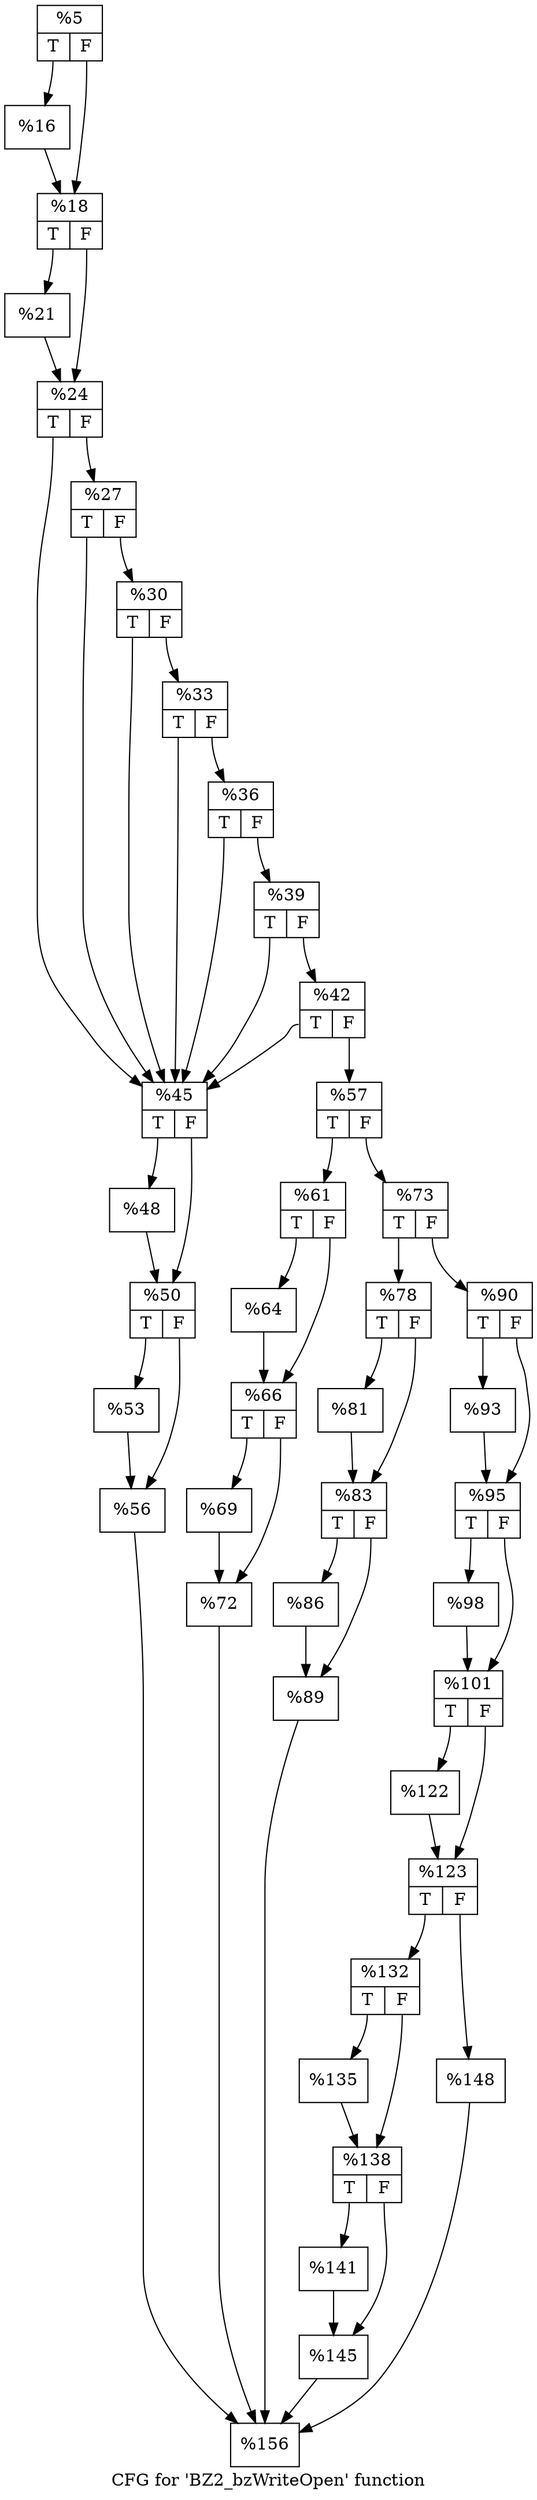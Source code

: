 digraph "CFG for 'BZ2_bzWriteOpen' function" {
	label="CFG for 'BZ2_bzWriteOpen' function";

	Node0x196bf70 [shape=record,label="{%5|{<s0>T|<s1>F}}"];
	Node0x196bf70:s0 -> Node0x196bd10;
	Node0x196bf70:s1 -> Node0x196c720;
	Node0x196bd10 [shape=record,label="{%16}"];
	Node0x196bd10 -> Node0x196c720;
	Node0x196c720 [shape=record,label="{%18|{<s0>T|<s1>F}}"];
	Node0x196c720:s0 -> Node0x196ca10;
	Node0x196c720:s1 -> Node0x196ca60;
	Node0x196ca10 [shape=record,label="{%21}"];
	Node0x196ca10 -> Node0x196ca60;
	Node0x196ca60 [shape=record,label="{%24|{<s0>T|<s1>F}}"];
	Node0x196ca60:s0 -> Node0x196cd60;
	Node0x196ca60:s1 -> Node0x196cdb0;
	Node0x196cdb0 [shape=record,label="{%27|{<s0>T|<s1>F}}"];
	Node0x196cdb0:s0 -> Node0x196cd60;
	Node0x196cdb0:s1 -> Node0x196cf60;
	Node0x196cf60 [shape=record,label="{%30|{<s0>T|<s1>F}}"];
	Node0x196cf60:s0 -> Node0x196cd60;
	Node0x196cf60:s1 -> Node0x196d110;
	Node0x196d110 [shape=record,label="{%33|{<s0>T|<s1>F}}"];
	Node0x196d110:s0 -> Node0x196cd60;
	Node0x196d110:s1 -> Node0x196d2c0;
	Node0x196d2c0 [shape=record,label="{%36|{<s0>T|<s1>F}}"];
	Node0x196d2c0:s0 -> Node0x196cd60;
	Node0x196d2c0:s1 -> Node0x196d470;
	Node0x196d470 [shape=record,label="{%39|{<s0>T|<s1>F}}"];
	Node0x196d470:s0 -> Node0x196cd60;
	Node0x196d470:s1 -> Node0x196d620;
	Node0x196d620 [shape=record,label="{%42|{<s0>T|<s1>F}}"];
	Node0x196d620:s0 -> Node0x196cd60;
	Node0x196d620:s1 -> Node0x196d7d0;
	Node0x196cd60 [shape=record,label="{%45|{<s0>T|<s1>F}}"];
	Node0x196cd60:s0 -> Node0x196d980;
	Node0x196cd60:s1 -> Node0x196d9d0;
	Node0x196d980 [shape=record,label="{%48}"];
	Node0x196d980 -> Node0x196d9d0;
	Node0x196d9d0 [shape=record,label="{%50|{<s0>T|<s1>F}}"];
	Node0x196d9d0:s0 -> Node0x196dcc0;
	Node0x196d9d0:s1 -> Node0x196dd10;
	Node0x196dcc0 [shape=record,label="{%53}"];
	Node0x196dcc0 -> Node0x196dd10;
	Node0x196dd10 [shape=record,label="{%56}"];
	Node0x196dd10 -> Node0x196e050;
	Node0x196d7d0 [shape=record,label="{%57|{<s0>T|<s1>F}}"];
	Node0x196d7d0:s0 -> Node0x196f3c0;
	Node0x196d7d0:s1 -> Node0x196f410;
	Node0x196f3c0 [shape=record,label="{%61|{<s0>T|<s1>F}}"];
	Node0x196f3c0:s0 -> Node0x196f5c0;
	Node0x196f3c0:s1 -> Node0x196f610;
	Node0x196f5c0 [shape=record,label="{%64}"];
	Node0x196f5c0 -> Node0x196f610;
	Node0x196f610 [shape=record,label="{%66|{<s0>T|<s1>F}}"];
	Node0x196f610:s0 -> Node0x196f930;
	Node0x196f610:s1 -> Node0x196f980;
	Node0x196f930 [shape=record,label="{%69}"];
	Node0x196f930 -> Node0x196f980;
	Node0x196f980 [shape=record,label="{%72}"];
	Node0x196f980 -> Node0x196e050;
	Node0x196f410 [shape=record,label="{%73|{<s0>T|<s1>F}}"];
	Node0x196f410:s0 -> Node0x196fff0;
	Node0x196f410:s1 -> Node0x1970040;
	Node0x196fff0 [shape=record,label="{%78|{<s0>T|<s1>F}}"];
	Node0x196fff0:s0 -> Node0x19701f0;
	Node0x196fff0:s1 -> Node0x1970240;
	Node0x19701f0 [shape=record,label="{%81}"];
	Node0x19701f0 -> Node0x1970240;
	Node0x1970240 [shape=record,label="{%83|{<s0>T|<s1>F}}"];
	Node0x1970240:s0 -> Node0x1970530;
	Node0x1970240:s1 -> Node0x1970580;
	Node0x1970530 [shape=record,label="{%86}"];
	Node0x1970530 -> Node0x1970580;
	Node0x1970580 [shape=record,label="{%89}"];
	Node0x1970580 -> Node0x196e050;
	Node0x1970040 [shape=record,label="{%90|{<s0>T|<s1>F}}"];
	Node0x1970040:s0 -> Node0x19709f0;
	Node0x1970040:s1 -> Node0x1970a40;
	Node0x19709f0 [shape=record,label="{%93}"];
	Node0x19709f0 -> Node0x1970a40;
	Node0x1970a40 [shape=record,label="{%95|{<s0>T|<s1>F}}"];
	Node0x1970a40:s0 -> Node0x1970d30;
	Node0x1970a40:s1 -> Node0x1970d80;
	Node0x1970d30 [shape=record,label="{%98}"];
	Node0x1970d30 -> Node0x1970d80;
	Node0x1970d80 [shape=record,label="{%101|{<s0>T|<s1>F}}"];
	Node0x1970d80:s0 -> Node0x1971dd0;
	Node0x1970d80:s1 -> Node0x1971e20;
	Node0x1971dd0 [shape=record,label="{%122}"];
	Node0x1971dd0 -> Node0x1971e20;
	Node0x1971e20 [shape=record,label="{%123|{<s0>T|<s1>F}}"];
	Node0x1971e20:s0 -> Node0x1972d00;
	Node0x1971e20:s1 -> Node0x1972d50;
	Node0x1972d00 [shape=record,label="{%132|{<s0>T|<s1>F}}"];
	Node0x1972d00:s0 -> Node0x1972f00;
	Node0x1972d00:s1 -> Node0x1972f50;
	Node0x1972f00 [shape=record,label="{%135}"];
	Node0x1972f00 -> Node0x1972f50;
	Node0x1972f50 [shape=record,label="{%138|{<s0>T|<s1>F}}"];
	Node0x1972f50:s0 -> Node0x19732a0;
	Node0x1972f50:s1 -> Node0x19732f0;
	Node0x19732a0 [shape=record,label="{%141}"];
	Node0x19732a0 -> Node0x19732f0;
	Node0x19732f0 [shape=record,label="{%145}"];
	Node0x19732f0 -> Node0x196e050;
	Node0x1972d50 [shape=record,label="{%148}"];
	Node0x1972d50 -> Node0x196e050;
	Node0x196e050 [shape=record,label="{%156}"];
}
